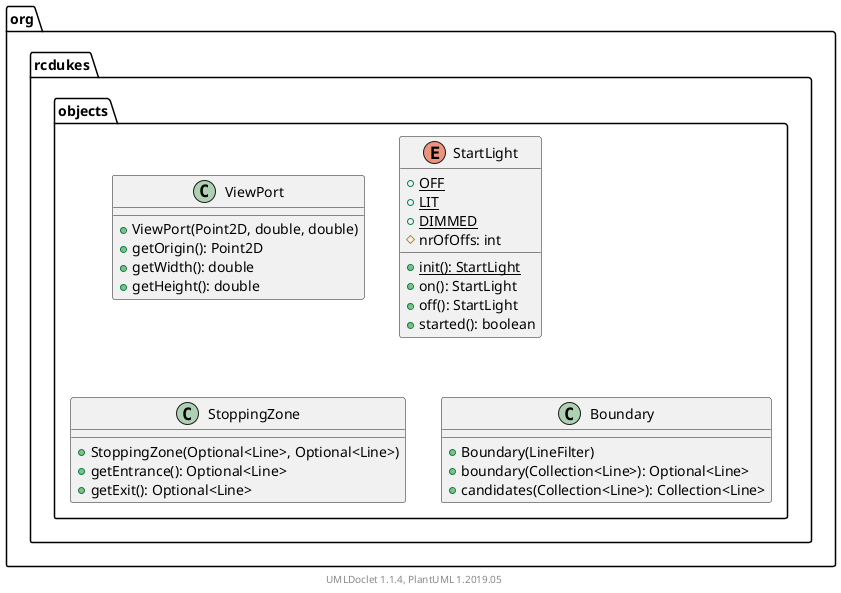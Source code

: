 @startuml

    namespace org.rcdukes.objects {

        class ViewPort [[ViewPort.html]] {
            +ViewPort(Point2D, double, double)
            +getOrigin(): Point2D
            +getWidth(): double
            +getHeight(): double
        }

        enum StartLight [[StartLight.html]] {
            {static} +OFF
            {static} +LIT
            {static} +DIMMED
            #nrOfOffs: int
            {static} +init(): StartLight
            +on(): StartLight
            +off(): StartLight
            +started(): boolean
        }

        class StoppingZone [[StoppingZone.html]] {
            +StoppingZone(Optional<Line>, Optional<Line>)
            +getEntrance(): Optional<Line>
            +getExit(): Optional<Line>
        }

        class Boundary [[Boundary.html]] {
            +Boundary(LineFilter)
            +boundary(Collection<Line>): Optional<Line>
            +candidates(Collection<Line>): Collection<Line>
        }

    }


    center footer UMLDoclet 1.1.4, PlantUML 1.2019.05
@enduml
